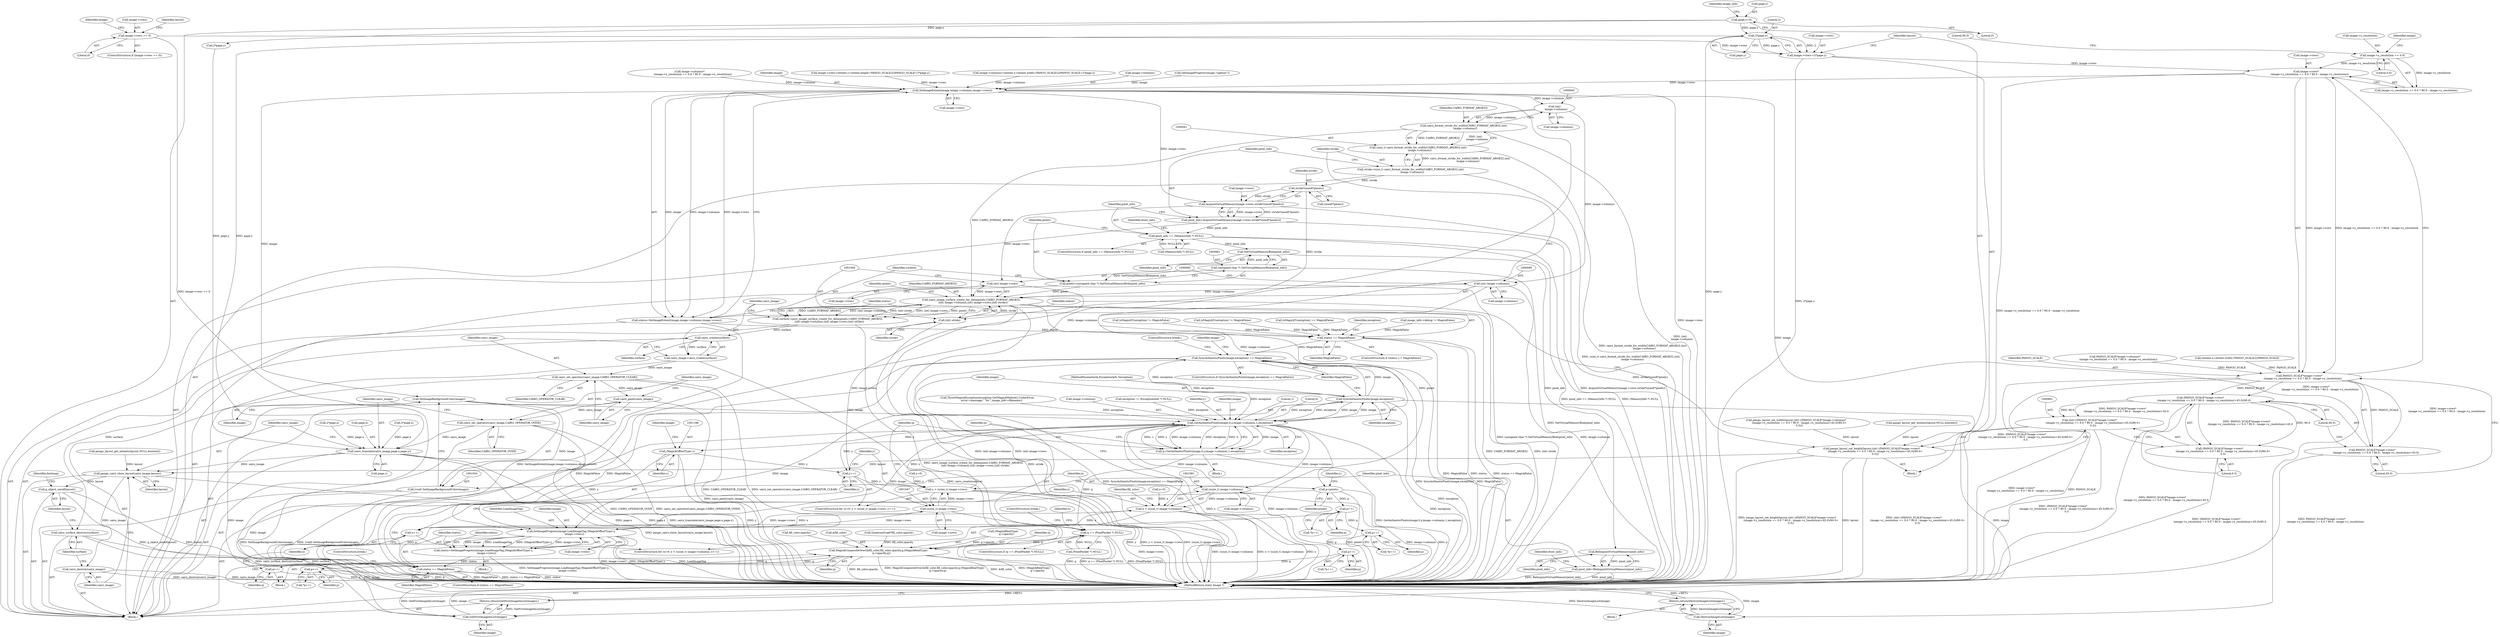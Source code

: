 digraph "0_ImageMagick_f6e9d0d9955e85bdd7540b251cd50d598dacc5e6_42@pointer" {
"1000897" [label="(Call,image->rows*\n         (image->y_resolution == 0.0 ? 90.0 : image->y_resolution))"];
"1000879" [label="(Call,image->rows-=2*page.y)"];
"1000883" [label="(Call,2*page.y)"];
"1000749" [label="(Call,page.y=0)"];
"1000843" [label="(Call,image->rows == 0)"];
"1000902" [label="(Call,image->y_resolution == 0.0)"];
"1000895" [label="(Call,PANGO_SCALE*image->rows*\n         (image->y_resolution == 0.0 ? 90.0 : image->y_resolution))"];
"1000893" [label="(Call,(PANGO_SCALE*image->rows*\n         (image->y_resolution == 0.0 ? 90.0 : image->y_resolution)+45.0)/90.0)"];
"1000890" [label="(Call,(int) ((PANGO_SCALE*image->rows*\n         (image->y_resolution == 0.0 ? 90.0 : image->y_resolution)+45.0)/90.0+\n         0.5))"];
"1000888" [label="(Call,pango_layout_set_height(layout,(int) ((PANGO_SCALE*image->rows*\n         (image->y_resolution == 0.0 ? 90.0 : image->y_resolution)+45.0)/90.0+\n         0.5)))"];
"1001022" [label="(Call,pango_cairo_show_layout(cairo_image,layout))"];
"1001025" [label="(Call,cairo_destroy(cairo_image))"];
"1001029" [label="(Call,g_object_unref(layout))"];
"1000892" [label="(Call,(PANGO_SCALE*image->rows*\n         (image->y_resolution == 0.0 ? 90.0 : image->y_resolution)+45.0)/90.0+\n         0.5)"];
"1000894" [label="(Call,PANGO_SCALE*image->rows*\n         (image->y_resolution == 0.0 ? 90.0 : image->y_resolution)+45.0)"];
"1000916" [label="(Call,SetImageExtent(image,image->columns,image->rows))"];
"1000914" [label="(Call,status=SetImageExtent(image,image->columns,image->rows))"];
"1000925" [label="(Call,status == MagickFalse)"];
"1001167" [label="(Call,SyncAuthenticPixels(image,exception) == MagickFalse)"];
"1001194" [label="(Call,status == MagickFalse)"];
"1000936" [label="(Call,DestroyImageList(image))"];
"1000935" [label="(Return,return(DestroyImageList(image));)"];
"1000944" [label="(Call,(int)\n    image->columns)"];
"1000942" [label="(Call,cairo_format_stride_for_width(CAIRO_FORMAT_ARGB32,(int)\n    image->columns))"];
"1000940" [label="(Call,(size_t) cairo_format_stride_for_width(CAIRO_FORMAT_ARGB32,(int)\n    image->columns))"];
"1000938" [label="(Call,stride=(size_t) cairo_format_stride_for_width(CAIRO_FORMAT_ARGB32,(int)\n    image->columns))"];
"1000955" [label="(Call,stride*sizeof(*pixels))"];
"1000951" [label="(Call,AcquireVirtualMemory(image->rows,stride*sizeof(*pixels)))"];
"1000949" [label="(Call,pixel_info=AcquireVirtualMemory(image->rows,stride*sizeof(*pixels)))"];
"1000961" [label="(Call,pixel_info == (MemoryInfo *) NULL)"];
"1000982" [label="(Call,GetVirtualMemoryBlob(pixel_info))"];
"1000980" [label="(Call,(unsigned char *) GetVirtualMemoryBlob(pixel_info))"];
"1000978" [label="(Call,pixels=(unsigned char *) GetVirtualMemoryBlob(pixel_info))"];
"1000986" [label="(Call,cairo_image_surface_create_for_data(pixels,CAIRO_FORMAT_ARGB32,\n    (int) image->columns,(int) image->rows,(int) stride))"];
"1000984" [label="(Call,surface=cairo_image_surface_create_for_data(pixels,CAIRO_FORMAT_ARGB32,\n    (int) image->columns,(int) image->rows,(int) stride))"];
"1001004" [label="(Call,cairo_create(surface))"];
"1001002" [label="(Call,cairo_image=cairo_create(surface))"];
"1001006" [label="(Call,cairo_set_operator(cairo_image,CAIRO_OPERATOR_CLEAR))"];
"1001009" [label="(Call,cairo_paint(cairo_image))"];
"1001011" [label="(Call,cairo_set_operator(cairo_image,CAIRO_OPERATOR_OVER))"];
"1001014" [label="(Call,cairo_translate(cairo_image,page.x,page.y))"];
"1001027" [label="(Call,cairo_surface_destroy(surface))"];
"1001037" [label="(Call,p=pixels)"];
"1001095" [label="(Call,p++)"];
"1001103" [label="(Call,p++)"];
"1001111" [label="(Call,p++)"];
"1001121" [label="(Call,p++)"];
"1001200" [label="(Call,RelinquishVirtualMemory(pixel_info))"];
"1001198" [label="(Call,pixel_info=RelinquishVirtualMemory(pixel_info))"];
"1000994" [label="(Call,(int) image->rows)"];
"1001046" [label="(Call,(ssize_t) image->rows)"];
"1001044" [label="(Call,y < (ssize_t) image->rows)"];
"1001058" [label="(Call,GetAuthenticPixels(image,0,y,image->columns,1,exception))"];
"1001051" [label="(Call,y++)"];
"1001056" [label="(Call,q=GetAuthenticPixels(image,0,y,image->columns,1,exception))"];
"1001068" [label="(Call,q == (PixelPacket *) NULL)"];
"1001151" [label="(Call,MagickCompositeOver(&fill_color,fill_color.opacity,q,(MagickRealType)\n        q->opacity,q))"];
"1001164" [label="(Call,q++)"];
"1001080" [label="(Call,(ssize_t) image->columns)"];
"1001078" [label="(Call,x < (ssize_t) image->columns)"];
"1001085" [label="(Call,x++)"];
"1001168" [label="(Call,SyncAuthenticPixels(image,exception))"];
"1001184" [label="(Call,SetImageProgress(image,LoadImageTag,(MagickOffsetType) y,\n        image->rows))"];
"1001182" [label="(Call,status=SetImageProgress(image,LoadImageTag,(MagickOffsetType) y,\n        image->rows))"];
"1001211" [label="(Call,GetFirstImageInList(image))"];
"1001210" [label="(Return,return(GetFirstImageInList(image));)"];
"1001187" [label="(Call,(MagickOffsetType) y)"];
"1000999" [label="(Call,(int) stride)"];
"1000989" [label="(Call,(int) image->columns)"];
"1001035" [label="(Call,SetImageBackgroundColor(image))"];
"1001033" [label="(Call,(void) SetImageBackgroundColor(image))"];
"1001042" [label="(Identifier,y)"];
"1001085" [label="(Call,x++)"];
"1000844" [label="(Call,image->rows)"];
"1001057" [label="(Identifier,q)"];
"1001151" [label="(Call,MagickCompositeOver(&fill_color,fill_color.opacity,q,(MagickRealType)\n        q->opacity,q))"];
"1000986" [label="(Call,cairo_image_surface_create_for_data(pixels,CAIRO_FORMAT_ARGB32,\n    (int) image->columns,(int) image->rows,(int) stride))"];
"1000782" [label="(Call,image->columns=(extent.x+extent.width+PANGO_SCALE/2)/PANGO_SCALE+2*page.x)"];
"1000988" [label="(Identifier,CAIRO_FORMAT_ARGB32)"];
"1000978" [label="(Call,pixels=(unsigned char *) GetVirtualMemoryBlob(pixel_info))"];
"1001011" [label="(Call,cairo_set_operator(cairo_image,CAIRO_OPERATOR_OVER))"];
"1001201" [label="(Identifier,pixel_info)"];
"1000811" [label="(Call,2*page.x)"];
"1000757" [label="(Identifier,image_info)"];
"1000898" [label="(Call,image->rows)"];
"1000816" [label="(Call,pango_layout_set_width(layout,(int) ((PANGO_SCALE*image->columns*\n        (image->x_resolution == 0.0 ? 90.0 : image->x_resolution)+45.0)/90.0+\n        0.5)))"];
"1000952" [label="(Call,image->rows)"];
"1000927" [label="(Identifier,MagickFalse)"];
"1001052" [label="(Identifier,y)"];
"1001078" [label="(Call,x < (ssize_t) image->columns)"];
"1000897" [label="(Call,image->rows*\n         (image->y_resolution == 0.0 ? 90.0 : image->y_resolution))"];
"1000960" [label="(ControlStructure,if (pixel_info == (MemoryInfo *) NULL))"];
"1000943" [label="(Identifier,CAIRO_FORMAT_ARGB32)"];
"1001004" [label="(Call,cairo_create(surface))"];
"1001059" [label="(Identifier,image)"];
"1001051" [label="(Call,y++)"];
"1000936" [label="(Call,DestroyImageList(image))"];
"1001068" [label="(Call,q == (PixelPacket *) NULL)"];
"1001190" [label="(Call,image->rows)"];
"1000912" [label="(Literal,90.0)"];
"1001070" [label="(Call,(PixelPacket *) NULL)"];
"1001076" [label="(Identifier,x)"];
"1000944" [label="(Call,(int)\n    image->columns)"];
"1000982" [label="(Call,GetVirtualMemoryBlob(pixel_info))"];
"1001194" [label="(Call,status == MagickFalse)"];
"1001200" [label="(Call,RelinquishVirtualMemory(pixel_info))"];
"1000980" [label="(Call,(unsigned char *) GetVirtualMemoryBlob(pixel_info))"];
"1000918" [label="(Call,image->columns)"];
"1001166" [label="(ControlStructure,if (SyncAuthenticPixels(image,exception) == MagickFalse))"];
"1000111" [label="(MethodParameterIn,ExceptionInfo *exception)"];
"1001185" [label="(Identifier,image)"];
"1001191" [label="(Identifier,image)"];
"1000939" [label="(Identifier,stride)"];
"1001193" [label="(ControlStructure,if (status == MagickFalse))"];
"1001065" [label="(Literal,1)"];
"1001025" [label="(Call,cairo_destroy(cairo_image))"];
"1000984" [label="(Call,surface=cairo_image_surface_create_for_data(pixels,CAIRO_FORMAT_ARGB32,\n    (int) image->columns,(int) image->rows,(int) stride))"];
"1001058" [label="(Call,GetAuthenticPixels(image,0,y,image->columns,1,exception))"];
"1001213" [label="(MethodReturn,static Image *)"];
"1001008" [label="(Identifier,CAIRO_OPERATOR_CLEAR)"];
"1000885" [label="(Call,page.y)"];
"1000883" [label="(Call,2*page.y)"];
"1001075" [label="(Call,x=0)"];
"1000962" [label="(Identifier,pixel_info)"];
"1000955" [label="(Call,stride*sizeof(*pixels))"];
"1000750" [label="(Call,page.y)"];
"1001210" [label="(Return,return(GetFirstImageInList(image));)"];
"1000850" [label="(Identifier,layout)"];
"1000843" [label="(Call,image->rows == 0)"];
"1001030" [label="(Identifier,layout)"];
"1001035" [label="(Call,SetImageBackgroundColor(image))"];
"1001167" [label="(Call,SyncAuthenticPixels(image,exception) == MagickFalse)"];
"1000994" [label="(Call,(int) image->rows)"];
"1000940" [label="(Call,(size_t) cairo_format_stride_for_width(CAIRO_FORMAT_ARGB32,(int)\n    image->columns))"];
"1001010" [label="(Identifier,cairo_image)"];
"1001094" [label="(Call,*p++)"];
"1001013" [label="(Identifier,CAIRO_OPERATOR_OVER)"];
"1001080" [label="(Call,(ssize_t) image->columns)"];
"1000968" [label="(Identifier,draw_info)"];
"1000847" [label="(Literal,0)"];
"1000842" [label="(ControlStructure,if (image->rows == 0))"];
"1000913" [label="(Literal,0.5)"];
"1000753" [label="(Literal,0)"];
"1001171" [label="(Identifier,MagickFalse)"];
"1001169" [label="(Identifier,image)"];
"1001002" [label="(Call,cairo_image=cairo_create(surface))"];
"1000996" [label="(Call,image->rows)"];
"1001026" [label="(Identifier,cairo_image)"];
"1001073" [label="(ControlStructure,break;)"];
"1001152" [label="(Call,&fill_color)"];
"1001091" [label="(Identifier,fill_color)"];
"1001037" [label="(Call,p=pixels)"];
"1001005" [label="(Identifier,surface)"];
"1001203" [label="(Identifier,draw_info)"];
"1001087" [label="(Block,)"];
"1000881" [label="(Identifier,image)"];
"1000901" [label="(Call,image->y_resolution == 0.0 ? 90.0 : image->y_resolution)"];
"1001195" [label="(Identifier,status)"];
"1001029" [label="(Call,g_object_unref(layout))"];
"1000987" [label="(Identifier,pixels)"];
"1001023" [label="(Identifier,cairo_image)"];
"1000999" [label="(Call,(int) stride)"];
"1001015" [label="(Identifier,cairo_image)"];
"1001079" [label="(Identifier,x)"];
"1001014" [label="(Call,cairo_translate(cairo_image,page.x,page.y))"];
"1000890" [label="(Call,(int) ((PANGO_SCALE*image->rows*\n         (image->y_resolution == 0.0 ? 90.0 : image->y_resolution)+45.0)/90.0+\n         0.5))"];
"1000849" [label="(Call,pango_layout_get_extents(layout,NULL,&extent))"];
"1001096" [label="(Identifier,p)"];
"1000916" [label="(Call,SetImageExtent(image,image->columns,image->rows))"];
"1001196" [label="(Identifier,MagickFalse)"];
"1000930" [label="(Identifier,exception)"];
"1001016" [label="(Call,page.x)"];
"1000872" [label="(Call,2*page.y)"];
"1001184" [label="(Call,SetImageProgress(image,LoadImageTag,(MagickOffsetType) y,\n        image->rows))"];
"1001127" [label="(Call,QuantumScale*fill_color.opacity)"];
"1001048" [label="(Call,image->rows)"];
"1000956" [label="(Identifier,stride)"];
"1001121" [label="(Call,p++)"];
"1001044" [label="(Call,y < (ssize_t) image->rows)"];
"1000909" [label="(Identifier,image)"];
"1001007" [label="(Identifier,cairo_image)"];
"1000238" [label="(Call,GetImageProperty(image,\"caption\"))"];
"1001060" [label="(Literal,0)"];
"1000926" [label="(Identifier,status)"];
"1000937" [label="(Identifier,image)"];
"1000726" [label="(Call,ThrowMagickException(exception,GetMagickModule(),CoderError,\n          error->message,\"`%s'\",image_info->filename))"];
"1001187" [label="(Call,(MagickOffsetType) y)"];
"1001212" [label="(Identifier,image)"];
"1000906" [label="(Literal,0.0)"];
"1000942" [label="(Call,cairo_format_stride_for_width(CAIRO_FORMAT_ARGB32,(int)\n    image->columns))"];
"1001111" [label="(Call,p++)"];
"1000893" [label="(Call,(PANGO_SCALE*image->rows*\n         (image->y_resolution == 0.0 ? 90.0 : image->y_resolution)+45.0)/90.0)"];
"1000928" [label="(Block,)"];
"1000907" [label="(Literal,90.0)"];
"1000888" [label="(Call,pango_layout_set_height(layout,(int) ((PANGO_SCALE*image->rows*\n         (image->y_resolution == 0.0 ? 90.0 : image->y_resolution)+45.0)/90.0+\n         0.5)))"];
"1001046" [label="(Call,(ssize_t) image->rows)"];
"1001122" [label="(Identifier,p)"];
"1001120" [label="(Call,*p++)"];
"1000914" [label="(Call,status=SetImageExtent(image,image->columns,image->rows))"];
"1001019" [label="(Call,page.y)"];
"1000983" [label="(Identifier,pixel_info)"];
"1000895" [label="(Call,PANGO_SCALE*image->rows*\n         (image->y_resolution == 0.0 ? 90.0 : image->y_resolution))"];
"1000925" [label="(Call,status == MagickFalse)"];
"1001104" [label="(Identifier,p)"];
"1000777" [label="(Call,pango_layout_get_extents(layout,NULL,&extent))"];
"1000884" [label="(Literal,2)"];
"1000989" [label="(Call,(int) image->columns)"];
"1001009" [label="(Call,cairo_paint(cairo_image))"];
"1000148" [label="(Call,image_info->debug != MagickFalse)"];
"1000911" [label="(Literal,45.0)"];
"1001066" [label="(Identifier,exception)"];
"1001012" [label="(Identifier,cairo_image)"];
"1001186" [label="(Identifier,LoadImageTag)"];
"1000823" [label="(Call,PANGO_SCALE*image->columns*\n        (image->x_resolution == 0.0 ? 90.0 : image->x_resolution))"];
"1000800" [label="(Call,2*page.x)"];
"1001032" [label="(Identifier,fontmap)"];
"1001189" [label="(Identifier,y)"];
"1000979" [label="(Identifier,pixels)"];
"1001183" [label="(Identifier,status)"];
"1000961" [label="(Call,pixel_info == (MemoryInfo *) NULL)"];
"1001165" [label="(Identifier,q)"];
"1001001" [label="(Identifier,stride)"];
"1000991" [label="(Call,image->columns)"];
"1001158" [label="(Call,(MagickRealType)\n        q->opacity)"];
"1001181" [label="(Block,)"];
"1001176" [label="(Identifier,image)"];
"1000878" [label="(Block,)"];
"1000985" [label="(Identifier,surface)"];
"1001069" [label="(Identifier,q)"];
"1001095" [label="(Call,p++)"];
"1001197" [label="(ControlStructure,break;)"];
"1000892" [label="(Call,(PANGO_SCALE*image->rows*\n         (image->y_resolution == 0.0 ? 90.0 : image->y_resolution)+45.0)/90.0+\n         0.5)"];
"1001067" [label="(ControlStructure,if (q == (PixelPacket *) NULL))"];
"1001163" [label="(Identifier,q)"];
"1001086" [label="(Identifier,x)"];
"1000903" [label="(Call,image->y_resolution)"];
"1000825" [label="(Call,image->columns*\n        (image->x_resolution == 0.0 ? 90.0 : image->x_resolution))"];
"1001006" [label="(Call,cairo_set_operator(cairo_image,CAIRO_OPERATOR_CLEAR))"];
"1001102" [label="(Call,*p++)"];
"1001040" [label="(ControlStructure,for (y=0; y < (ssize_t) image->rows; y++))"];
"1001003" [label="(Identifier,cairo_image)"];
"1001164" [label="(Call,q++)"];
"1001170" [label="(Identifier,exception)"];
"1001036" [label="(Identifier,image)"];
"1001045" [label="(Identifier,y)"];
"1001056" [label="(Call,q=GetAuthenticPixels(image,0,y,image->columns,1,exception))"];
"1000957" [label="(Call,sizeof(*pixels))"];
"1000112" [label="(Block,)"];
"1000938" [label="(Call,stride=(size_t) cairo_format_stride_for_width(CAIRO_FORMAT_ARGB32,(int)\n    image->columns))"];
"1001062" [label="(Call,image->columns)"];
"1000950" [label="(Identifier,pixel_info)"];
"1001157" [label="(Identifier,q)"];
"1000946" [label="(Call,image->columns)"];
"1001110" [label="(Call,*p++)"];
"1001082" [label="(Call,image->columns)"];
"1000749" [label="(Call,page.y=0)"];
"1000163" [label="(Call,exception != (ExceptionInfo *) NULL)"];
"1000902" [label="(Call,image->y_resolution == 0.0)"];
"1001199" [label="(Identifier,pixel_info)"];
"1001182" [label="(Call,status=SetImageProgress(image,LoadImageTag,(MagickOffsetType) y,\n        image->rows))"];
"1000787" [label="(Call,(extent.x+extent.width+PANGO_SCALE/2)/PANGO_SCALE)"];
"1001053" [label="(Block,)"];
"1000924" [label="(ControlStructure,if (status == MagickFalse))"];
"1000949" [label="(Call,pixel_info=AcquireVirtualMemory(image->rows,stride*sizeof(*pixels)))"];
"1000921" [label="(Call,image->rows)"];
"1000951" [label="(Call,AcquireVirtualMemory(image->rows,stride*sizeof(*pixels)))"];
"1000935" [label="(Return,return(DestroyImageList(image));)"];
"1001074" [label="(ControlStructure,for (x=0; x < (ssize_t) image->columns; x++))"];
"1001168" [label="(Call,SyncAuthenticPixels(image,exception))"];
"1001022" [label="(Call,pango_cairo_show_layout(cairo_image,layout))"];
"1000894" [label="(Call,PANGO_SCALE*image->rows*\n         (image->y_resolution == 0.0 ? 90.0 : image->y_resolution)+45.0)"];
"1001061" [label="(Identifier,y)"];
"1001033" [label="(Call,(void) SetImageBackgroundColor(image))"];
"1000880" [label="(Call,image->rows)"];
"1001154" [label="(Call,fill_color.opacity)"];
"1000490" [label="(Call,IsMagickTrue(option) != MagickFalse)"];
"1000889" [label="(Identifier,layout)"];
"1001028" [label="(Identifier,surface)"];
"1000509" [label="(Call,IsMagickTrue(option) != MagickFalse)"];
"1001198" [label="(Call,pixel_info=RelinquishVirtualMemory(pixel_info))"];
"1000917" [label="(Identifier,image)"];
"1001172" [label="(ControlStructure,break;)"];
"1001112" [label="(Identifier,p)"];
"1001038" [label="(Identifier,p)"];
"1001211" [label="(Call,GetFirstImageInList(image))"];
"1000915" [label="(Identifier,status)"];
"1000896" [label="(Identifier,PANGO_SCALE)"];
"1000854" [label="(Call,image->rows=(extent.y+extent.height+PANGO_SCALE/2)/PANGO_SCALE+2*page.y)"];
"1001039" [label="(Identifier,pixels)"];
"1001024" [label="(Identifier,layout)"];
"1001103" [label="(Call,p++)"];
"1000963" [label="(Call,(MemoryInfo *) NULL)"];
"1001027" [label="(Call,cairo_surface_destroy(surface))"];
"1000879" [label="(Call,image->rows-=2*page.y)"];
"1000694" [label="(Call,IsMagickTrue(option) == MagickFalse)"];
"1001041" [label="(Call,y=0)"];
"1000897" -> "1000895"  [label="AST: "];
"1000897" -> "1000901"  [label="CFG: "];
"1000898" -> "1000897"  [label="AST: "];
"1000901" -> "1000897"  [label="AST: "];
"1000895" -> "1000897"  [label="CFG: "];
"1000897" -> "1001213"  [label="DDG: image->y_resolution == 0.0 ? 90.0 : image->y_resolution"];
"1000897" -> "1000895"  [label="DDG: image->rows"];
"1000897" -> "1000895"  [label="DDG: image->y_resolution == 0.0 ? 90.0 : image->y_resolution"];
"1000879" -> "1000897"  [label="DDG: image->rows"];
"1000902" -> "1000897"  [label="DDG: image->y_resolution"];
"1000897" -> "1000916"  [label="DDG: image->rows"];
"1000879" -> "1000878"  [label="AST: "];
"1000879" -> "1000883"  [label="CFG: "];
"1000880" -> "1000879"  [label="AST: "];
"1000883" -> "1000879"  [label="AST: "];
"1000889" -> "1000879"  [label="CFG: "];
"1000879" -> "1001213"  [label="DDG: 2*page.y"];
"1000883" -> "1000879"  [label="DDG: 2"];
"1000883" -> "1000879"  [label="DDG: page.y"];
"1000843" -> "1000879"  [label="DDG: image->rows"];
"1000883" -> "1000885"  [label="CFG: "];
"1000884" -> "1000883"  [label="AST: "];
"1000885" -> "1000883"  [label="AST: "];
"1000883" -> "1001213"  [label="DDG: page.y"];
"1000749" -> "1000883"  [label="DDG: page.y"];
"1000883" -> "1001014"  [label="DDG: page.y"];
"1000749" -> "1000112"  [label="AST: "];
"1000749" -> "1000753"  [label="CFG: "];
"1000750" -> "1000749"  [label="AST: "];
"1000753" -> "1000749"  [label="AST: "];
"1000757" -> "1000749"  [label="CFG: "];
"1000749" -> "1000872"  [label="DDG: page.y"];
"1000843" -> "1000842"  [label="AST: "];
"1000843" -> "1000847"  [label="CFG: "];
"1000844" -> "1000843"  [label="AST: "];
"1000847" -> "1000843"  [label="AST: "];
"1000850" -> "1000843"  [label="CFG: "];
"1000881" -> "1000843"  [label="CFG: "];
"1000843" -> "1001213"  [label="DDG: image->rows == 0"];
"1000902" -> "1000901"  [label="AST: "];
"1000902" -> "1000906"  [label="CFG: "];
"1000903" -> "1000902"  [label="AST: "];
"1000906" -> "1000902"  [label="AST: "];
"1000907" -> "1000902"  [label="CFG: "];
"1000909" -> "1000902"  [label="CFG: "];
"1000902" -> "1000901"  [label="DDG: image->y_resolution"];
"1000895" -> "1000894"  [label="AST: "];
"1000896" -> "1000895"  [label="AST: "];
"1000911" -> "1000895"  [label="CFG: "];
"1000895" -> "1001213"  [label="DDG: image->rows*\n         (image->y_resolution == 0.0 ? 90.0 : image->y_resolution)"];
"1000895" -> "1001213"  [label="DDG: PANGO_SCALE"];
"1000895" -> "1000893"  [label="DDG: PANGO_SCALE"];
"1000895" -> "1000893"  [label="DDG: image->rows*\n         (image->y_resolution == 0.0 ? 90.0 : image->y_resolution)"];
"1000895" -> "1000894"  [label="DDG: PANGO_SCALE"];
"1000895" -> "1000894"  [label="DDG: image->rows*\n         (image->y_resolution == 0.0 ? 90.0 : image->y_resolution)"];
"1000823" -> "1000895"  [label="DDG: PANGO_SCALE"];
"1000787" -> "1000895"  [label="DDG: PANGO_SCALE"];
"1000893" -> "1000892"  [label="AST: "];
"1000893" -> "1000912"  [label="CFG: "];
"1000894" -> "1000893"  [label="AST: "];
"1000912" -> "1000893"  [label="AST: "];
"1000913" -> "1000893"  [label="CFG: "];
"1000893" -> "1001213"  [label="DDG: PANGO_SCALE*image->rows*\n         (image->y_resolution == 0.0 ? 90.0 : image->y_resolution)+45.0"];
"1000893" -> "1000890"  [label="DDG: PANGO_SCALE*image->rows*\n         (image->y_resolution == 0.0 ? 90.0 : image->y_resolution)+45.0"];
"1000893" -> "1000890"  [label="DDG: 90.0"];
"1000893" -> "1000892"  [label="DDG: PANGO_SCALE*image->rows*\n         (image->y_resolution == 0.0 ? 90.0 : image->y_resolution)+45.0"];
"1000893" -> "1000892"  [label="DDG: 90.0"];
"1000890" -> "1000888"  [label="AST: "];
"1000890" -> "1000892"  [label="CFG: "];
"1000891" -> "1000890"  [label="AST: "];
"1000892" -> "1000890"  [label="AST: "];
"1000888" -> "1000890"  [label="CFG: "];
"1000890" -> "1001213"  [label="DDG: (PANGO_SCALE*image->rows*\n         (image->y_resolution == 0.0 ? 90.0 : image->y_resolution)+45.0)/90.0+\n         0.5"];
"1000890" -> "1000888"  [label="DDG: (PANGO_SCALE*image->rows*\n         (image->y_resolution == 0.0 ? 90.0 : image->y_resolution)+45.0)/90.0+\n         0.5"];
"1000888" -> "1000878"  [label="AST: "];
"1000889" -> "1000888"  [label="AST: "];
"1000915" -> "1000888"  [label="CFG: "];
"1000888" -> "1001213"  [label="DDG: (int) ((PANGO_SCALE*image->rows*\n         (image->y_resolution == 0.0 ? 90.0 : image->y_resolution)+45.0)/90.0+\n         0.5)"];
"1000888" -> "1001213"  [label="DDG: pango_layout_set_height(layout,(int) ((PANGO_SCALE*image->rows*\n         (image->y_resolution == 0.0 ? 90.0 : image->y_resolution)+45.0)/90.0+\n         0.5))"];
"1000888" -> "1001213"  [label="DDG: layout"];
"1000816" -> "1000888"  [label="DDG: layout"];
"1000777" -> "1000888"  [label="DDG: layout"];
"1000888" -> "1001022"  [label="DDG: layout"];
"1001022" -> "1000112"  [label="AST: "];
"1001022" -> "1001024"  [label="CFG: "];
"1001023" -> "1001022"  [label="AST: "];
"1001024" -> "1001022"  [label="AST: "];
"1001026" -> "1001022"  [label="CFG: "];
"1001022" -> "1001213"  [label="DDG: pango_cairo_show_layout(cairo_image,layout)"];
"1001014" -> "1001022"  [label="DDG: cairo_image"];
"1000849" -> "1001022"  [label="DDG: layout"];
"1001022" -> "1001025"  [label="DDG: cairo_image"];
"1001022" -> "1001029"  [label="DDG: layout"];
"1001025" -> "1000112"  [label="AST: "];
"1001025" -> "1001026"  [label="CFG: "];
"1001026" -> "1001025"  [label="AST: "];
"1001028" -> "1001025"  [label="CFG: "];
"1001025" -> "1001213"  [label="DDG: cairo_image"];
"1001025" -> "1001213"  [label="DDG: cairo_destroy(cairo_image)"];
"1001029" -> "1000112"  [label="AST: "];
"1001029" -> "1001030"  [label="CFG: "];
"1001030" -> "1001029"  [label="AST: "];
"1001032" -> "1001029"  [label="CFG: "];
"1001029" -> "1001213"  [label="DDG: layout"];
"1001029" -> "1001213"  [label="DDG: g_object_unref(layout)"];
"1000892" -> "1000913"  [label="CFG: "];
"1000913" -> "1000892"  [label="AST: "];
"1000892" -> "1001213"  [label="DDG: (PANGO_SCALE*image->rows*\n         (image->y_resolution == 0.0 ? 90.0 : image->y_resolution)+45.0)/90.0"];
"1000894" -> "1000911"  [label="CFG: "];
"1000911" -> "1000894"  [label="AST: "];
"1000912" -> "1000894"  [label="CFG: "];
"1000894" -> "1001213"  [label="DDG: PANGO_SCALE*image->rows*\n         (image->y_resolution == 0.0 ? 90.0 : image->y_resolution)"];
"1000916" -> "1000914"  [label="AST: "];
"1000916" -> "1000921"  [label="CFG: "];
"1000917" -> "1000916"  [label="AST: "];
"1000918" -> "1000916"  [label="AST: "];
"1000921" -> "1000916"  [label="AST: "];
"1000914" -> "1000916"  [label="CFG: "];
"1000916" -> "1001213"  [label="DDG: image->columns"];
"1000916" -> "1001213"  [label="DDG: image->rows"];
"1000916" -> "1000914"  [label="DDG: image"];
"1000916" -> "1000914"  [label="DDG: image->columns"];
"1000916" -> "1000914"  [label="DDG: image->rows"];
"1000238" -> "1000916"  [label="DDG: image"];
"1000782" -> "1000916"  [label="DDG: image->columns"];
"1000825" -> "1000916"  [label="DDG: image->columns"];
"1000854" -> "1000916"  [label="DDG: image->rows"];
"1000916" -> "1000936"  [label="DDG: image"];
"1000916" -> "1000944"  [label="DDG: image->columns"];
"1000916" -> "1000951"  [label="DDG: image->rows"];
"1000916" -> "1001035"  [label="DDG: image"];
"1000914" -> "1000112"  [label="AST: "];
"1000915" -> "1000914"  [label="AST: "];
"1000926" -> "1000914"  [label="CFG: "];
"1000914" -> "1001213"  [label="DDG: SetImageExtent(image,image->columns,image->rows)"];
"1000914" -> "1000925"  [label="DDG: status"];
"1000925" -> "1000924"  [label="AST: "];
"1000925" -> "1000927"  [label="CFG: "];
"1000926" -> "1000925"  [label="AST: "];
"1000927" -> "1000925"  [label="AST: "];
"1000930" -> "1000925"  [label="CFG: "];
"1000939" -> "1000925"  [label="CFG: "];
"1000925" -> "1001213"  [label="DDG: status"];
"1000925" -> "1001213"  [label="DDG: status == MagickFalse"];
"1000925" -> "1001213"  [label="DDG: MagickFalse"];
"1000694" -> "1000925"  [label="DDG: MagickFalse"];
"1000509" -> "1000925"  [label="DDG: MagickFalse"];
"1000148" -> "1000925"  [label="DDG: MagickFalse"];
"1000490" -> "1000925"  [label="DDG: MagickFalse"];
"1000925" -> "1001167"  [label="DDG: MagickFalse"];
"1001167" -> "1001166"  [label="AST: "];
"1001167" -> "1001171"  [label="CFG: "];
"1001168" -> "1001167"  [label="AST: "];
"1001171" -> "1001167"  [label="AST: "];
"1001172" -> "1001167"  [label="CFG: "];
"1001176" -> "1001167"  [label="CFG: "];
"1001167" -> "1001213"  [label="DDG: SyncAuthenticPixels(image,exception) == MagickFalse"];
"1001167" -> "1001213"  [label="DDG: SyncAuthenticPixels(image,exception)"];
"1001167" -> "1001213"  [label="DDG: MagickFalse"];
"1001168" -> "1001167"  [label="DDG: image"];
"1001168" -> "1001167"  [label="DDG: exception"];
"1001194" -> "1001167"  [label="DDG: MagickFalse"];
"1001167" -> "1001194"  [label="DDG: MagickFalse"];
"1001194" -> "1001193"  [label="AST: "];
"1001194" -> "1001196"  [label="CFG: "];
"1001195" -> "1001194"  [label="AST: "];
"1001196" -> "1001194"  [label="AST: "];
"1001197" -> "1001194"  [label="CFG: "];
"1001052" -> "1001194"  [label="CFG: "];
"1001194" -> "1001213"  [label="DDG: MagickFalse"];
"1001194" -> "1001213"  [label="DDG: status == MagickFalse"];
"1001194" -> "1001213"  [label="DDG: status"];
"1001182" -> "1001194"  [label="DDG: status"];
"1000936" -> "1000935"  [label="AST: "];
"1000936" -> "1000937"  [label="CFG: "];
"1000937" -> "1000936"  [label="AST: "];
"1000935" -> "1000936"  [label="CFG: "];
"1000936" -> "1001213"  [label="DDG: DestroyImageList(image)"];
"1000936" -> "1001213"  [label="DDG: image"];
"1000936" -> "1000935"  [label="DDG: DestroyImageList(image)"];
"1000935" -> "1000928"  [label="AST: "];
"1001213" -> "1000935"  [label="CFG: "];
"1000935" -> "1001213"  [label="DDG: <RET>"];
"1000944" -> "1000942"  [label="AST: "];
"1000944" -> "1000946"  [label="CFG: "];
"1000945" -> "1000944"  [label="AST: "];
"1000946" -> "1000944"  [label="AST: "];
"1000942" -> "1000944"  [label="CFG: "];
"1000944" -> "1000942"  [label="DDG: image->columns"];
"1000944" -> "1000989"  [label="DDG: image->columns"];
"1000942" -> "1000940"  [label="AST: "];
"1000943" -> "1000942"  [label="AST: "];
"1000940" -> "1000942"  [label="CFG: "];
"1000942" -> "1001213"  [label="DDG: (int)\n    image->columns"];
"1000942" -> "1000940"  [label="DDG: CAIRO_FORMAT_ARGB32"];
"1000942" -> "1000940"  [label="DDG: (int)\n    image->columns"];
"1000942" -> "1000986"  [label="DDG: CAIRO_FORMAT_ARGB32"];
"1000940" -> "1000938"  [label="AST: "];
"1000941" -> "1000940"  [label="AST: "];
"1000938" -> "1000940"  [label="CFG: "];
"1000940" -> "1001213"  [label="DDG: cairo_format_stride_for_width(CAIRO_FORMAT_ARGB32,(int)\n    image->columns)"];
"1000940" -> "1000938"  [label="DDG: cairo_format_stride_for_width(CAIRO_FORMAT_ARGB32,(int)\n    image->columns)"];
"1000938" -> "1000112"  [label="AST: "];
"1000939" -> "1000938"  [label="AST: "];
"1000950" -> "1000938"  [label="CFG: "];
"1000938" -> "1001213"  [label="DDG: (size_t) cairo_format_stride_for_width(CAIRO_FORMAT_ARGB32,(int)\n    image->columns)"];
"1000938" -> "1000955"  [label="DDG: stride"];
"1000955" -> "1000951"  [label="AST: "];
"1000955" -> "1000957"  [label="CFG: "];
"1000956" -> "1000955"  [label="AST: "];
"1000957" -> "1000955"  [label="AST: "];
"1000951" -> "1000955"  [label="CFG: "];
"1000955" -> "1000951"  [label="DDG: stride"];
"1000955" -> "1000999"  [label="DDG: stride"];
"1000951" -> "1000949"  [label="AST: "];
"1000952" -> "1000951"  [label="AST: "];
"1000949" -> "1000951"  [label="CFG: "];
"1000951" -> "1001213"  [label="DDG: stride*sizeof(*pixels)"];
"1000951" -> "1000949"  [label="DDG: image->rows"];
"1000951" -> "1000949"  [label="DDG: stride*sizeof(*pixels)"];
"1000951" -> "1000994"  [label="DDG: image->rows"];
"1000949" -> "1000112"  [label="AST: "];
"1000950" -> "1000949"  [label="AST: "];
"1000962" -> "1000949"  [label="CFG: "];
"1000949" -> "1001213"  [label="DDG: AcquireVirtualMemory(image->rows,stride*sizeof(*pixels))"];
"1000949" -> "1000961"  [label="DDG: pixel_info"];
"1000961" -> "1000960"  [label="AST: "];
"1000961" -> "1000963"  [label="CFG: "];
"1000962" -> "1000961"  [label="AST: "];
"1000963" -> "1000961"  [label="AST: "];
"1000968" -> "1000961"  [label="CFG: "];
"1000979" -> "1000961"  [label="CFG: "];
"1000961" -> "1001213"  [label="DDG: pixel_info == (MemoryInfo *) NULL"];
"1000961" -> "1001213"  [label="DDG: (MemoryInfo *) NULL"];
"1000963" -> "1000961"  [label="DDG: NULL"];
"1000961" -> "1000982"  [label="DDG: pixel_info"];
"1000982" -> "1000980"  [label="AST: "];
"1000982" -> "1000983"  [label="CFG: "];
"1000983" -> "1000982"  [label="AST: "];
"1000980" -> "1000982"  [label="CFG: "];
"1000982" -> "1000980"  [label="DDG: pixel_info"];
"1000982" -> "1001200"  [label="DDG: pixel_info"];
"1000980" -> "1000978"  [label="AST: "];
"1000981" -> "1000980"  [label="AST: "];
"1000978" -> "1000980"  [label="CFG: "];
"1000980" -> "1001213"  [label="DDG: GetVirtualMemoryBlob(pixel_info)"];
"1000980" -> "1000978"  [label="DDG: GetVirtualMemoryBlob(pixel_info)"];
"1000978" -> "1000112"  [label="AST: "];
"1000979" -> "1000978"  [label="AST: "];
"1000985" -> "1000978"  [label="CFG: "];
"1000978" -> "1001213"  [label="DDG: (unsigned char *) GetVirtualMemoryBlob(pixel_info)"];
"1000978" -> "1000986"  [label="DDG: pixels"];
"1000986" -> "1000984"  [label="AST: "];
"1000986" -> "1000999"  [label="CFG: "];
"1000987" -> "1000986"  [label="AST: "];
"1000988" -> "1000986"  [label="AST: "];
"1000989" -> "1000986"  [label="AST: "];
"1000994" -> "1000986"  [label="AST: "];
"1000999" -> "1000986"  [label="AST: "];
"1000984" -> "1000986"  [label="CFG: "];
"1000986" -> "1001213"  [label="DDG: CAIRO_FORMAT_ARGB32"];
"1000986" -> "1001213"  [label="DDG: (int) stride"];
"1000986" -> "1001213"  [label="DDG: (int) image->columns"];
"1000986" -> "1001213"  [label="DDG: (int) image->rows"];
"1000986" -> "1000984"  [label="DDG: CAIRO_FORMAT_ARGB32"];
"1000986" -> "1000984"  [label="DDG: (int) image->columns"];
"1000986" -> "1000984"  [label="DDG: (int) stride"];
"1000986" -> "1000984"  [label="DDG: (int) image->rows"];
"1000986" -> "1000984"  [label="DDG: pixels"];
"1000989" -> "1000986"  [label="DDG: image->columns"];
"1000994" -> "1000986"  [label="DDG: image->rows"];
"1000999" -> "1000986"  [label="DDG: stride"];
"1000986" -> "1001037"  [label="DDG: pixels"];
"1000984" -> "1000112"  [label="AST: "];
"1000985" -> "1000984"  [label="AST: "];
"1001003" -> "1000984"  [label="CFG: "];
"1000984" -> "1001213"  [label="DDG: cairo_image_surface_create_for_data(pixels,CAIRO_FORMAT_ARGB32,\n    (int) image->columns,(int) image->rows,(int) stride)"];
"1000984" -> "1001004"  [label="DDG: surface"];
"1001004" -> "1001002"  [label="AST: "];
"1001004" -> "1001005"  [label="CFG: "];
"1001005" -> "1001004"  [label="AST: "];
"1001002" -> "1001004"  [label="CFG: "];
"1001004" -> "1001002"  [label="DDG: surface"];
"1001004" -> "1001027"  [label="DDG: surface"];
"1001002" -> "1000112"  [label="AST: "];
"1001003" -> "1001002"  [label="AST: "];
"1001007" -> "1001002"  [label="CFG: "];
"1001002" -> "1001213"  [label="DDG: cairo_create(surface)"];
"1001002" -> "1001006"  [label="DDG: cairo_image"];
"1001006" -> "1000112"  [label="AST: "];
"1001006" -> "1001008"  [label="CFG: "];
"1001007" -> "1001006"  [label="AST: "];
"1001008" -> "1001006"  [label="AST: "];
"1001010" -> "1001006"  [label="CFG: "];
"1001006" -> "1001213"  [label="DDG: CAIRO_OPERATOR_CLEAR"];
"1001006" -> "1001213"  [label="DDG: cairo_set_operator(cairo_image,CAIRO_OPERATOR_CLEAR)"];
"1001006" -> "1001009"  [label="DDG: cairo_image"];
"1001009" -> "1000112"  [label="AST: "];
"1001009" -> "1001010"  [label="CFG: "];
"1001010" -> "1001009"  [label="AST: "];
"1001012" -> "1001009"  [label="CFG: "];
"1001009" -> "1001213"  [label="DDG: cairo_paint(cairo_image)"];
"1001009" -> "1001011"  [label="DDG: cairo_image"];
"1001011" -> "1000112"  [label="AST: "];
"1001011" -> "1001013"  [label="CFG: "];
"1001012" -> "1001011"  [label="AST: "];
"1001013" -> "1001011"  [label="AST: "];
"1001015" -> "1001011"  [label="CFG: "];
"1001011" -> "1001213"  [label="DDG: CAIRO_OPERATOR_OVER"];
"1001011" -> "1001213"  [label="DDG: cairo_set_operator(cairo_image,CAIRO_OPERATOR_OVER)"];
"1001011" -> "1001014"  [label="DDG: cairo_image"];
"1001014" -> "1000112"  [label="AST: "];
"1001014" -> "1001019"  [label="CFG: "];
"1001015" -> "1001014"  [label="AST: "];
"1001016" -> "1001014"  [label="AST: "];
"1001019" -> "1001014"  [label="AST: "];
"1001023" -> "1001014"  [label="CFG: "];
"1001014" -> "1001213"  [label="DDG: page.x"];
"1001014" -> "1001213"  [label="DDG: page.y"];
"1001014" -> "1001213"  [label="DDG: cairo_translate(cairo_image,page.x,page.y)"];
"1000800" -> "1001014"  [label="DDG: page.x"];
"1000811" -> "1001014"  [label="DDG: page.x"];
"1000872" -> "1001014"  [label="DDG: page.y"];
"1001027" -> "1000112"  [label="AST: "];
"1001027" -> "1001028"  [label="CFG: "];
"1001028" -> "1001027"  [label="AST: "];
"1001030" -> "1001027"  [label="CFG: "];
"1001027" -> "1001213"  [label="DDG: cairo_surface_destroy(surface)"];
"1001027" -> "1001213"  [label="DDG: surface"];
"1001037" -> "1000112"  [label="AST: "];
"1001037" -> "1001039"  [label="CFG: "];
"1001038" -> "1001037"  [label="AST: "];
"1001039" -> "1001037"  [label="AST: "];
"1001042" -> "1001037"  [label="CFG: "];
"1001037" -> "1001213"  [label="DDG: p"];
"1001037" -> "1001213"  [label="DDG: pixels"];
"1001037" -> "1001095"  [label="DDG: p"];
"1001095" -> "1001094"  [label="AST: "];
"1001095" -> "1001096"  [label="CFG: "];
"1001096" -> "1001095"  [label="AST: "];
"1001094" -> "1001095"  [label="CFG: "];
"1001121" -> "1001095"  [label="DDG: p"];
"1001095" -> "1001103"  [label="DDG: p"];
"1001103" -> "1001102"  [label="AST: "];
"1001103" -> "1001104"  [label="CFG: "];
"1001104" -> "1001103"  [label="AST: "];
"1001102" -> "1001103"  [label="CFG: "];
"1001103" -> "1001111"  [label="DDG: p"];
"1001111" -> "1001110"  [label="AST: "];
"1001111" -> "1001112"  [label="CFG: "];
"1001112" -> "1001111"  [label="AST: "];
"1001110" -> "1001111"  [label="CFG: "];
"1001111" -> "1001121"  [label="DDG: p"];
"1001121" -> "1001120"  [label="AST: "];
"1001121" -> "1001122"  [label="CFG: "];
"1001122" -> "1001121"  [label="AST: "];
"1001120" -> "1001121"  [label="CFG: "];
"1001121" -> "1001213"  [label="DDG: p"];
"1001200" -> "1001198"  [label="AST: "];
"1001200" -> "1001201"  [label="CFG: "];
"1001201" -> "1001200"  [label="AST: "];
"1001198" -> "1001200"  [label="CFG: "];
"1001200" -> "1001198"  [label="DDG: pixel_info"];
"1001198" -> "1000112"  [label="AST: "];
"1001199" -> "1001198"  [label="AST: "];
"1001203" -> "1001198"  [label="CFG: "];
"1001198" -> "1001213"  [label="DDG: pixel_info"];
"1001198" -> "1001213"  [label="DDG: RelinquishVirtualMemory(pixel_info)"];
"1000994" -> "1000996"  [label="CFG: "];
"1000995" -> "1000994"  [label="AST: "];
"1000996" -> "1000994"  [label="AST: "];
"1001000" -> "1000994"  [label="CFG: "];
"1000994" -> "1001046"  [label="DDG: image->rows"];
"1001046" -> "1001044"  [label="AST: "];
"1001046" -> "1001048"  [label="CFG: "];
"1001047" -> "1001046"  [label="AST: "];
"1001048" -> "1001046"  [label="AST: "];
"1001044" -> "1001046"  [label="CFG: "];
"1001046" -> "1001213"  [label="DDG: image->rows"];
"1001046" -> "1001044"  [label="DDG: image->rows"];
"1001184" -> "1001046"  [label="DDG: image->rows"];
"1001046" -> "1001184"  [label="DDG: image->rows"];
"1001044" -> "1001040"  [label="AST: "];
"1001045" -> "1001044"  [label="AST: "];
"1001057" -> "1001044"  [label="CFG: "];
"1001199" -> "1001044"  [label="CFG: "];
"1001044" -> "1001213"  [label="DDG: y"];
"1001044" -> "1001213"  [label="DDG: y < (ssize_t) image->rows"];
"1001044" -> "1001213"  [label="DDG: (ssize_t) image->rows"];
"1001041" -> "1001044"  [label="DDG: y"];
"1001051" -> "1001044"  [label="DDG: y"];
"1001044" -> "1001058"  [label="DDG: y"];
"1001058" -> "1001056"  [label="AST: "];
"1001058" -> "1001066"  [label="CFG: "];
"1001059" -> "1001058"  [label="AST: "];
"1001060" -> "1001058"  [label="AST: "];
"1001061" -> "1001058"  [label="AST: "];
"1001062" -> "1001058"  [label="AST: "];
"1001065" -> "1001058"  [label="AST: "];
"1001066" -> "1001058"  [label="AST: "];
"1001056" -> "1001058"  [label="CFG: "];
"1001058" -> "1001213"  [label="DDG: image->columns"];
"1001058" -> "1001213"  [label="DDG: exception"];
"1001058" -> "1001213"  [label="DDG: y"];
"1001058" -> "1001051"  [label="DDG: y"];
"1001058" -> "1001056"  [label="DDG: image"];
"1001058" -> "1001056"  [label="DDG: 1"];
"1001058" -> "1001056"  [label="DDG: y"];
"1001058" -> "1001056"  [label="DDG: image->columns"];
"1001058" -> "1001056"  [label="DDG: exception"];
"1001058" -> "1001056"  [label="DDG: 0"];
"1001035" -> "1001058"  [label="DDG: image"];
"1001184" -> "1001058"  [label="DDG: image"];
"1001168" -> "1001058"  [label="DDG: image"];
"1001168" -> "1001058"  [label="DDG: exception"];
"1000989" -> "1001058"  [label="DDG: image->columns"];
"1001080" -> "1001058"  [label="DDG: image->columns"];
"1000726" -> "1001058"  [label="DDG: exception"];
"1000163" -> "1001058"  [label="DDG: exception"];
"1000111" -> "1001058"  [label="DDG: exception"];
"1001058" -> "1001080"  [label="DDG: image->columns"];
"1001058" -> "1001168"  [label="DDG: image"];
"1001058" -> "1001168"  [label="DDG: exception"];
"1001058" -> "1001187"  [label="DDG: y"];
"1001058" -> "1001211"  [label="DDG: image"];
"1001051" -> "1001040"  [label="AST: "];
"1001051" -> "1001052"  [label="CFG: "];
"1001052" -> "1001051"  [label="AST: "];
"1001045" -> "1001051"  [label="CFG: "];
"1001187" -> "1001051"  [label="DDG: y"];
"1001056" -> "1001053"  [label="AST: "];
"1001057" -> "1001056"  [label="AST: "];
"1001069" -> "1001056"  [label="CFG: "];
"1001056" -> "1001213"  [label="DDG: GetAuthenticPixels(image,0,y,image->columns,1,exception)"];
"1001056" -> "1001068"  [label="DDG: q"];
"1001068" -> "1001067"  [label="AST: "];
"1001068" -> "1001070"  [label="CFG: "];
"1001069" -> "1001068"  [label="AST: "];
"1001070" -> "1001068"  [label="AST: "];
"1001073" -> "1001068"  [label="CFG: "];
"1001076" -> "1001068"  [label="CFG: "];
"1001068" -> "1001213"  [label="DDG: q"];
"1001068" -> "1001213"  [label="DDG: q == (PixelPacket *) NULL"];
"1001068" -> "1001213"  [label="DDG: (PixelPacket *) NULL"];
"1001070" -> "1001068"  [label="DDG: NULL"];
"1001068" -> "1001151"  [label="DDG: q"];
"1001151" -> "1001087"  [label="AST: "];
"1001151" -> "1001163"  [label="CFG: "];
"1001152" -> "1001151"  [label="AST: "];
"1001154" -> "1001151"  [label="AST: "];
"1001157" -> "1001151"  [label="AST: "];
"1001158" -> "1001151"  [label="AST: "];
"1001163" -> "1001151"  [label="AST: "];
"1001165" -> "1001151"  [label="CFG: "];
"1001151" -> "1001213"  [label="DDG: fill_color.opacity"];
"1001151" -> "1001213"  [label="DDG: MagickCompositeOver(&fill_color,fill_color.opacity,q,(MagickRealType)\n        q->opacity,q)"];
"1001151" -> "1001213"  [label="DDG: &fill_color"];
"1001151" -> "1001213"  [label="DDG: (MagickRealType)\n        q->opacity"];
"1001127" -> "1001151"  [label="DDG: fill_color.opacity"];
"1001164" -> "1001151"  [label="DDG: q"];
"1001158" -> "1001151"  [label="DDG: q->opacity"];
"1001151" -> "1001164"  [label="DDG: q"];
"1001164" -> "1001087"  [label="AST: "];
"1001164" -> "1001165"  [label="CFG: "];
"1001165" -> "1001164"  [label="AST: "];
"1001086" -> "1001164"  [label="CFG: "];
"1001164" -> "1001213"  [label="DDG: q"];
"1001080" -> "1001078"  [label="AST: "];
"1001080" -> "1001082"  [label="CFG: "];
"1001081" -> "1001080"  [label="AST: "];
"1001082" -> "1001080"  [label="AST: "];
"1001078" -> "1001080"  [label="CFG: "];
"1001080" -> "1001213"  [label="DDG: image->columns"];
"1001080" -> "1001078"  [label="DDG: image->columns"];
"1001078" -> "1001074"  [label="AST: "];
"1001079" -> "1001078"  [label="AST: "];
"1001091" -> "1001078"  [label="CFG: "];
"1001169" -> "1001078"  [label="CFG: "];
"1001078" -> "1001213"  [label="DDG: (ssize_t) image->columns"];
"1001078" -> "1001213"  [label="DDG: x < (ssize_t) image->columns"];
"1001078" -> "1001213"  [label="DDG: x"];
"1001085" -> "1001078"  [label="DDG: x"];
"1001075" -> "1001078"  [label="DDG: x"];
"1001078" -> "1001085"  [label="DDG: x"];
"1001085" -> "1001074"  [label="AST: "];
"1001085" -> "1001086"  [label="CFG: "];
"1001086" -> "1001085"  [label="AST: "];
"1001079" -> "1001085"  [label="CFG: "];
"1001168" -> "1001170"  [label="CFG: "];
"1001169" -> "1001168"  [label="AST: "];
"1001170" -> "1001168"  [label="AST: "];
"1001171" -> "1001168"  [label="CFG: "];
"1001168" -> "1001213"  [label="DDG: exception"];
"1000111" -> "1001168"  [label="DDG: exception"];
"1001168" -> "1001184"  [label="DDG: image"];
"1001168" -> "1001211"  [label="DDG: image"];
"1001184" -> "1001182"  [label="AST: "];
"1001184" -> "1001190"  [label="CFG: "];
"1001185" -> "1001184"  [label="AST: "];
"1001186" -> "1001184"  [label="AST: "];
"1001187" -> "1001184"  [label="AST: "];
"1001190" -> "1001184"  [label="AST: "];
"1001182" -> "1001184"  [label="CFG: "];
"1001184" -> "1001213"  [label="DDG: LoadImageTag"];
"1001184" -> "1001213"  [label="DDG: image->rows"];
"1001184" -> "1001213"  [label="DDG: (MagickOffsetType) y"];
"1001184" -> "1001182"  [label="DDG: image"];
"1001184" -> "1001182"  [label="DDG: LoadImageTag"];
"1001184" -> "1001182"  [label="DDG: (MagickOffsetType) y"];
"1001184" -> "1001182"  [label="DDG: image->rows"];
"1001187" -> "1001184"  [label="DDG: y"];
"1001184" -> "1001211"  [label="DDG: image"];
"1001182" -> "1001181"  [label="AST: "];
"1001183" -> "1001182"  [label="AST: "];
"1001195" -> "1001182"  [label="CFG: "];
"1001182" -> "1001213"  [label="DDG: SetImageProgress(image,LoadImageTag,(MagickOffsetType) y,\n        image->rows)"];
"1001211" -> "1001210"  [label="AST: "];
"1001211" -> "1001212"  [label="CFG: "];
"1001212" -> "1001211"  [label="AST: "];
"1001210" -> "1001211"  [label="CFG: "];
"1001211" -> "1001213"  [label="DDG: GetFirstImageInList(image)"];
"1001211" -> "1001213"  [label="DDG: image"];
"1001211" -> "1001210"  [label="DDG: GetFirstImageInList(image)"];
"1001035" -> "1001211"  [label="DDG: image"];
"1001210" -> "1000112"  [label="AST: "];
"1001213" -> "1001210"  [label="CFG: "];
"1001210" -> "1001213"  [label="DDG: <RET>"];
"1001187" -> "1001189"  [label="CFG: "];
"1001188" -> "1001187"  [label="AST: "];
"1001189" -> "1001187"  [label="AST: "];
"1001191" -> "1001187"  [label="CFG: "];
"1001187" -> "1001213"  [label="DDG: y"];
"1000999" -> "1001001"  [label="CFG: "];
"1001000" -> "1000999"  [label="AST: "];
"1001001" -> "1000999"  [label="AST: "];
"1000999" -> "1001213"  [label="DDG: stride"];
"1000989" -> "1000991"  [label="CFG: "];
"1000990" -> "1000989"  [label="AST: "];
"1000991" -> "1000989"  [label="AST: "];
"1000995" -> "1000989"  [label="CFG: "];
"1000989" -> "1001213"  [label="DDG: image->columns"];
"1001035" -> "1001033"  [label="AST: "];
"1001035" -> "1001036"  [label="CFG: "];
"1001036" -> "1001035"  [label="AST: "];
"1001033" -> "1001035"  [label="CFG: "];
"1001035" -> "1001033"  [label="DDG: image"];
"1001033" -> "1000112"  [label="AST: "];
"1001034" -> "1001033"  [label="AST: "];
"1001038" -> "1001033"  [label="CFG: "];
"1001033" -> "1001213"  [label="DDG: SetImageBackgroundColor(image)"];
"1001033" -> "1001213"  [label="DDG: (void) SetImageBackgroundColor(image)"];
}
